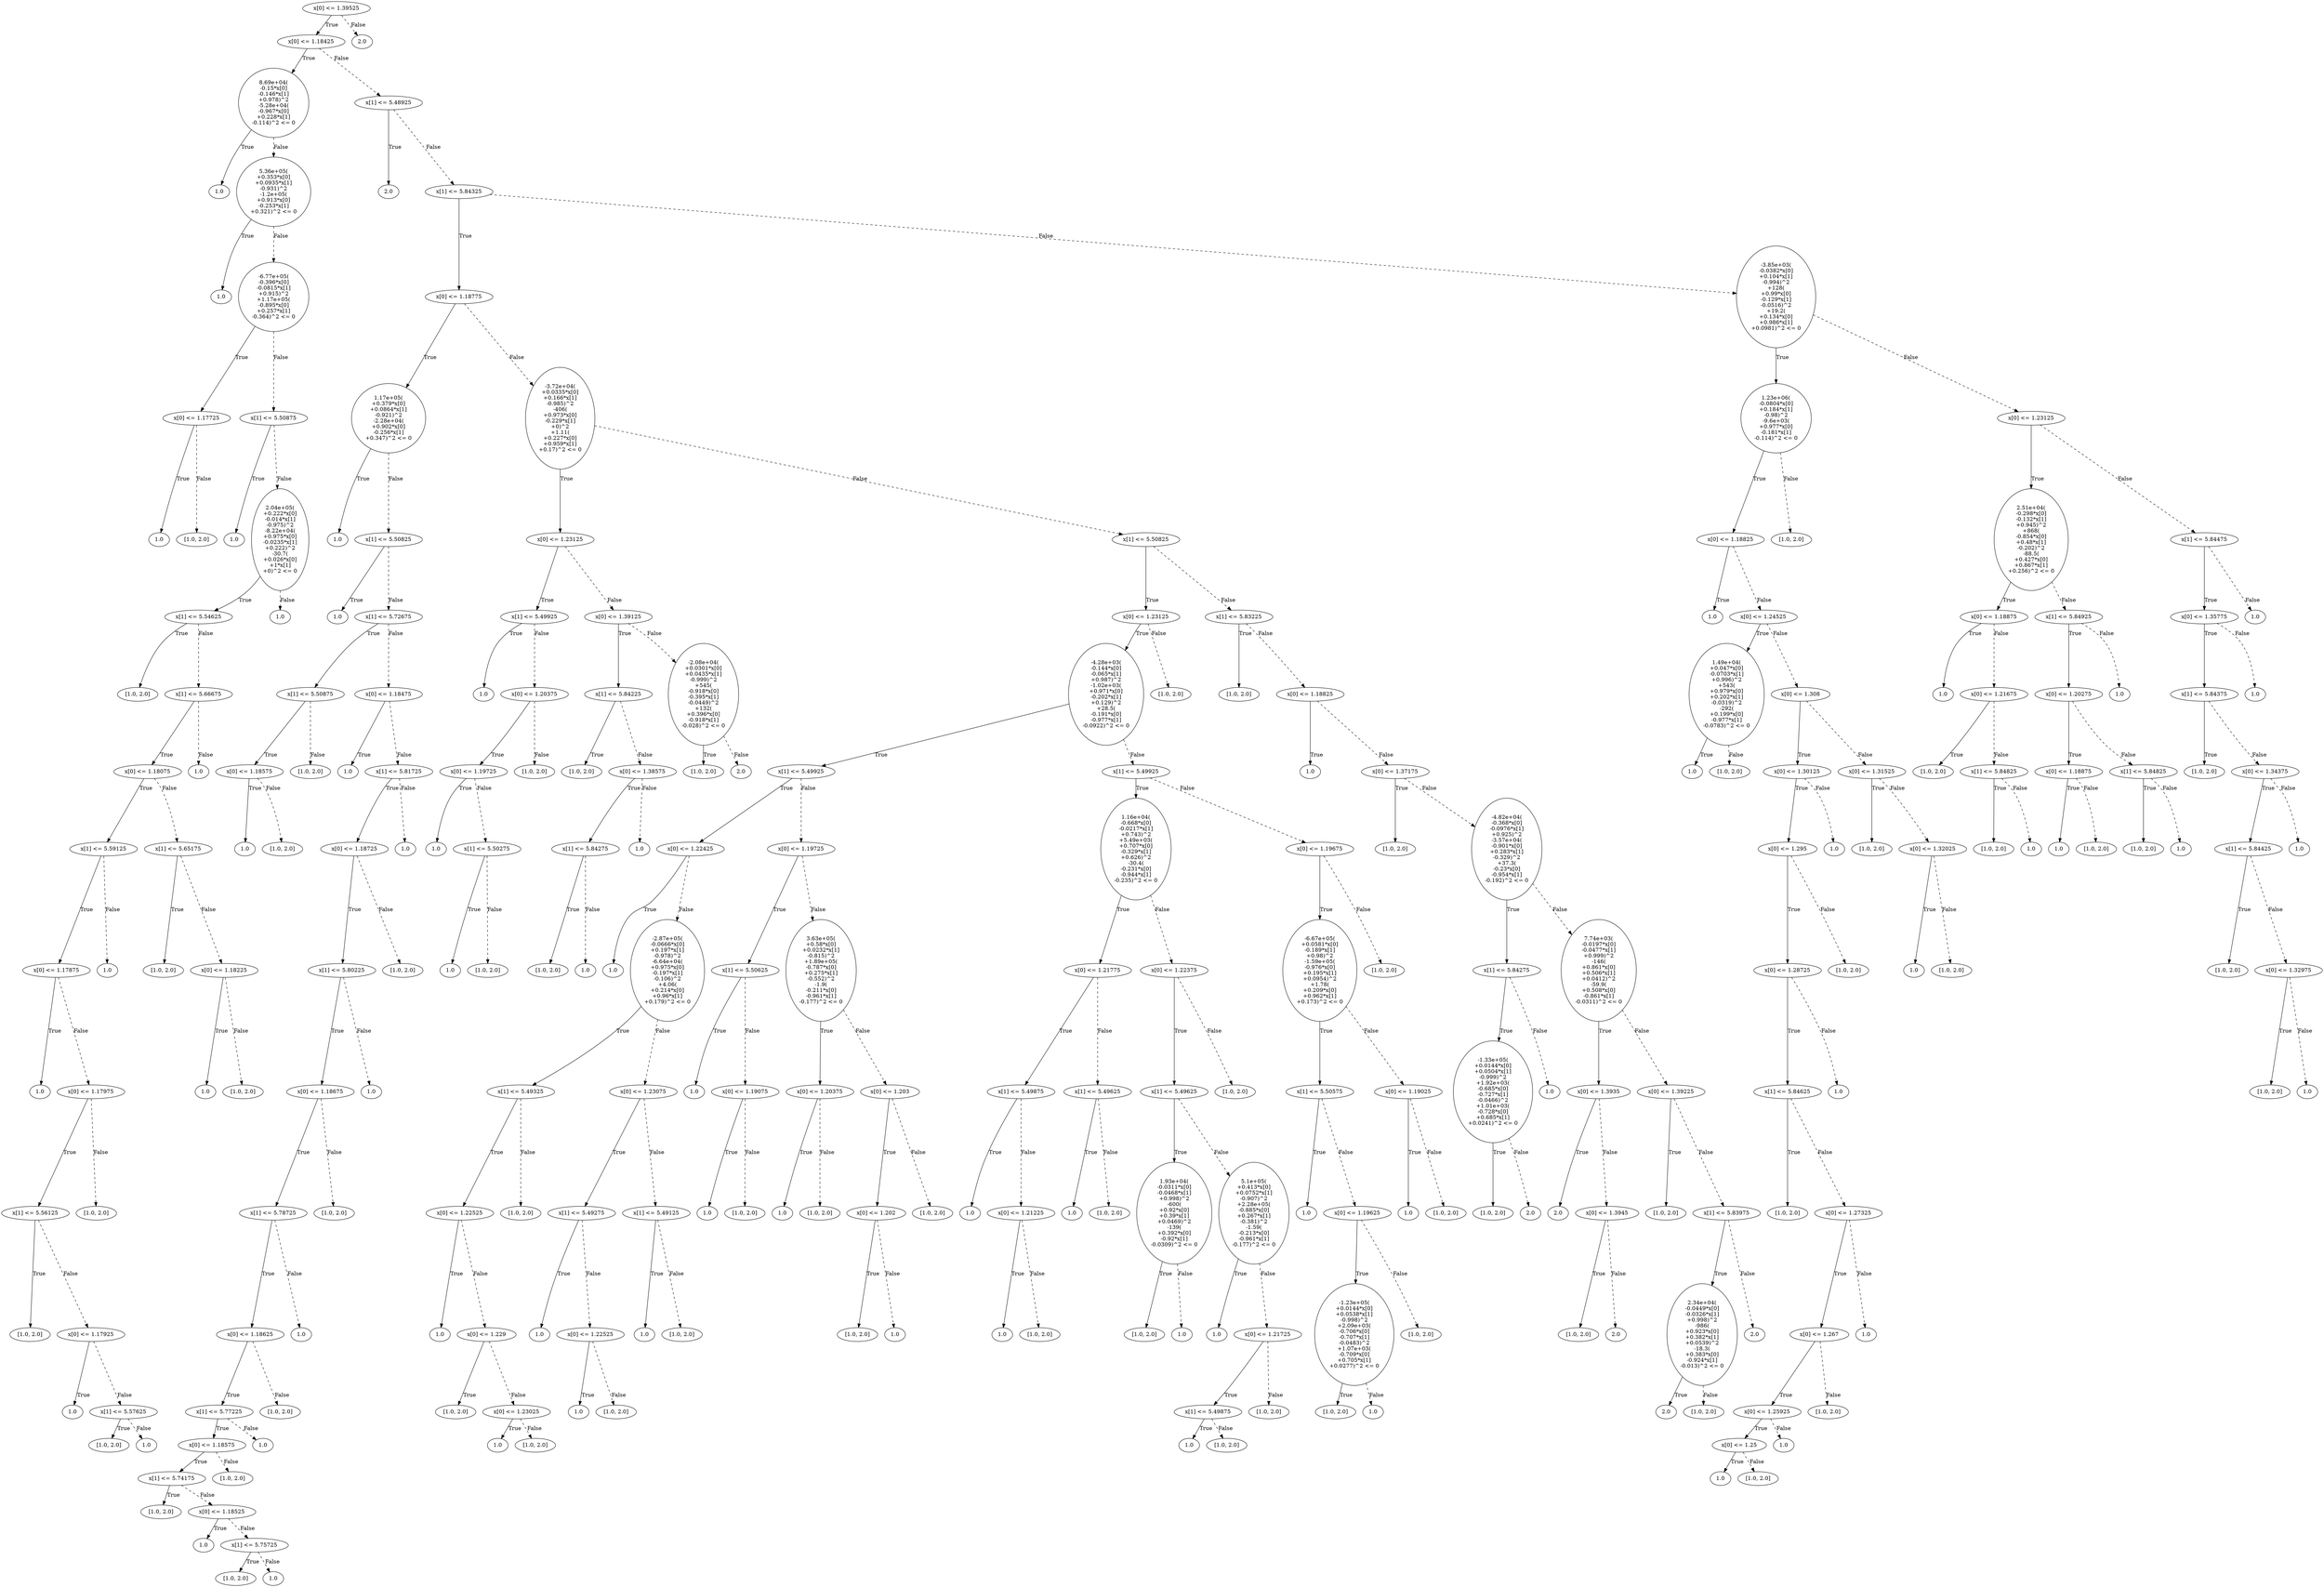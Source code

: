 digraph {
0 [label="x[0] <= 1.39525"];
1 [label="x[0] <= 1.18425"];
2 [label="8.69e+04(\n-0.15*x[0]\n-0.146*x[1]\n+0.978)^2\n-5.28e+04(\n-0.967*x[0]\n+0.228*x[1]\n-0.114)^2 <= 0"];
3 [label="1.0"];
2 -> 3 [label="True"];
4 [label="5.36e+05(\n+0.353*x[0]\n+0.0935*x[1]\n-0.931)^2\n-1.2e+05(\n+0.913*x[0]\n-0.253*x[1]\n+0.321)^2 <= 0"];
5 [label="1.0"];
4 -> 5 [label="True"];
6 [label="-6.77e+05(\n-0.396*x[0]\n-0.0815*x[1]\n+0.915)^2\n+1.17e+05(\n-0.895*x[0]\n+0.257*x[1]\n-0.364)^2 <= 0"];
7 [label="x[0] <= 1.17725"];
8 [label="1.0"];
7 -> 8 [label="True"];
9 [label="[1.0, 2.0]"];
7 -> 9 [style="dashed", label="False"];
6 -> 7 [label="True"];
10 [label="x[1] <= 5.50875"];
11 [label="1.0"];
10 -> 11 [label="True"];
12 [label="2.04e+05(\n+0.222*x[0]\n-0.014*x[1]\n-0.975)^2\n-8.22e+04(\n+0.975*x[0]\n-0.0235*x[1]\n+0.222)^2\n-30.7(\n+0.026*x[0]\n+1*x[1]\n+0)^2 <= 0"];
13 [label="x[1] <= 5.54625"];
14 [label="[1.0, 2.0]"];
13 -> 14 [label="True"];
15 [label="x[1] <= 5.66675"];
16 [label="x[0] <= 1.18075"];
17 [label="x[1] <= 5.59125"];
18 [label="x[0] <= 1.17875"];
19 [label="1.0"];
18 -> 19 [label="True"];
20 [label="x[0] <= 1.17975"];
21 [label="x[1] <= 5.56125"];
22 [label="[1.0, 2.0]"];
21 -> 22 [label="True"];
23 [label="x[0] <= 1.17925"];
24 [label="1.0"];
23 -> 24 [label="True"];
25 [label="x[1] <= 5.57625"];
26 [label="[1.0, 2.0]"];
25 -> 26 [label="True"];
27 [label="1.0"];
25 -> 27 [style="dashed", label="False"];
23 -> 25 [style="dashed", label="False"];
21 -> 23 [style="dashed", label="False"];
20 -> 21 [label="True"];
28 [label="[1.0, 2.0]"];
20 -> 28 [style="dashed", label="False"];
18 -> 20 [style="dashed", label="False"];
17 -> 18 [label="True"];
29 [label="1.0"];
17 -> 29 [style="dashed", label="False"];
16 -> 17 [label="True"];
30 [label="x[1] <= 5.65175"];
31 [label="[1.0, 2.0]"];
30 -> 31 [label="True"];
32 [label="x[0] <= 1.18225"];
33 [label="1.0"];
32 -> 33 [label="True"];
34 [label="[1.0, 2.0]"];
32 -> 34 [style="dashed", label="False"];
30 -> 32 [style="dashed", label="False"];
16 -> 30 [style="dashed", label="False"];
15 -> 16 [label="True"];
35 [label="1.0"];
15 -> 35 [style="dashed", label="False"];
13 -> 15 [style="dashed", label="False"];
12 -> 13 [label="True"];
36 [label="1.0"];
12 -> 36 [style="dashed", label="False"];
10 -> 12 [style="dashed", label="False"];
6 -> 10 [style="dashed", label="False"];
4 -> 6 [style="dashed", label="False"];
2 -> 4 [style="dashed", label="False"];
1 -> 2 [label="True"];
37 [label="x[1] <= 5.48925"];
38 [label="2.0"];
37 -> 38 [label="True"];
39 [label="x[1] <= 5.84325"];
40 [label="x[0] <= 1.18775"];
41 [label="1.17e+05(\n+0.379*x[0]\n+0.0864*x[1]\n-0.921)^2\n-2.28e+04(\n+0.902*x[0]\n-0.256*x[1]\n+0.347)^2 <= 0"];
42 [label="1.0"];
41 -> 42 [label="True"];
43 [label="x[1] <= 5.50825"];
44 [label="1.0"];
43 -> 44 [label="True"];
45 [label="x[1] <= 5.72675"];
46 [label="x[1] <= 5.50875"];
47 [label="x[0] <= 1.18575"];
48 [label="1.0"];
47 -> 48 [label="True"];
49 [label="[1.0, 2.0]"];
47 -> 49 [style="dashed", label="False"];
46 -> 47 [label="True"];
50 [label="[1.0, 2.0]"];
46 -> 50 [style="dashed", label="False"];
45 -> 46 [label="True"];
51 [label="x[0] <= 1.18475"];
52 [label="1.0"];
51 -> 52 [label="True"];
53 [label="x[1] <= 5.81725"];
54 [label="x[0] <= 1.18725"];
55 [label="x[1] <= 5.80225"];
56 [label="x[0] <= 1.18675"];
57 [label="x[1] <= 5.78725"];
58 [label="x[0] <= 1.18625"];
59 [label="x[1] <= 5.77225"];
60 [label="x[0] <= 1.18575"];
61 [label="x[1] <= 5.74175"];
62 [label="[1.0, 2.0]"];
61 -> 62 [label="True"];
63 [label="x[0] <= 1.18525"];
64 [label="1.0"];
63 -> 64 [label="True"];
65 [label="x[1] <= 5.75725"];
66 [label="[1.0, 2.0]"];
65 -> 66 [label="True"];
67 [label="1.0"];
65 -> 67 [style="dashed", label="False"];
63 -> 65 [style="dashed", label="False"];
61 -> 63 [style="dashed", label="False"];
60 -> 61 [label="True"];
68 [label="[1.0, 2.0]"];
60 -> 68 [style="dashed", label="False"];
59 -> 60 [label="True"];
69 [label="1.0"];
59 -> 69 [style="dashed", label="False"];
58 -> 59 [label="True"];
70 [label="[1.0, 2.0]"];
58 -> 70 [style="dashed", label="False"];
57 -> 58 [label="True"];
71 [label="1.0"];
57 -> 71 [style="dashed", label="False"];
56 -> 57 [label="True"];
72 [label="[1.0, 2.0]"];
56 -> 72 [style="dashed", label="False"];
55 -> 56 [label="True"];
73 [label="1.0"];
55 -> 73 [style="dashed", label="False"];
54 -> 55 [label="True"];
74 [label="[1.0, 2.0]"];
54 -> 74 [style="dashed", label="False"];
53 -> 54 [label="True"];
75 [label="1.0"];
53 -> 75 [style="dashed", label="False"];
51 -> 53 [style="dashed", label="False"];
45 -> 51 [style="dashed", label="False"];
43 -> 45 [style="dashed", label="False"];
41 -> 43 [style="dashed", label="False"];
40 -> 41 [label="True"];
76 [label="-3.72e+04(\n+0.0335*x[0]\n+0.166*x[1]\n-0.985)^2\n-406(\n+0.973*x[0]\n-0.229*x[1]\n+0)^2\n+1.11(\n+0.227*x[0]\n+0.959*x[1]\n+0.17)^2 <= 0"];
77 [label="x[0] <= 1.23125"];
78 [label="x[1] <= 5.49925"];
79 [label="1.0"];
78 -> 79 [label="True"];
80 [label="x[0] <= 1.20375"];
81 [label="x[0] <= 1.19725"];
82 [label="1.0"];
81 -> 82 [label="True"];
83 [label="x[1] <= 5.50275"];
84 [label="1.0"];
83 -> 84 [label="True"];
85 [label="[1.0, 2.0]"];
83 -> 85 [style="dashed", label="False"];
81 -> 83 [style="dashed", label="False"];
80 -> 81 [label="True"];
86 [label="[1.0, 2.0]"];
80 -> 86 [style="dashed", label="False"];
78 -> 80 [style="dashed", label="False"];
77 -> 78 [label="True"];
87 [label="x[0] <= 1.39125"];
88 [label="x[1] <= 5.84225"];
89 [label="[1.0, 2.0]"];
88 -> 89 [label="True"];
90 [label="x[0] <= 1.38575"];
91 [label="x[1] <= 5.84275"];
92 [label="[1.0, 2.0]"];
91 -> 92 [label="True"];
93 [label="1.0"];
91 -> 93 [style="dashed", label="False"];
90 -> 91 [label="True"];
94 [label="1.0"];
90 -> 94 [style="dashed", label="False"];
88 -> 90 [style="dashed", label="False"];
87 -> 88 [label="True"];
95 [label="-2.08e+04(\n+0.0301*x[0]\n+0.0435*x[1]\n-0.999)^2\n+545(\n-0.918*x[0]\n-0.395*x[1]\n-0.0449)^2\n+132(\n+0.396*x[0]\n-0.918*x[1]\n-0.028)^2 <= 0"];
96 [label="[1.0, 2.0]"];
95 -> 96 [label="True"];
97 [label="2.0"];
95 -> 97 [style="dashed", label="False"];
87 -> 95 [style="dashed", label="False"];
77 -> 87 [style="dashed", label="False"];
76 -> 77 [label="True"];
98 [label="x[1] <= 5.50825"];
99 [label="x[0] <= 1.23125"];
100 [label="-4.28e+03(\n-0.144*x[0]\n-0.065*x[1]\n+0.987)^2\n-1.02e+03(\n+0.971*x[0]\n-0.202*x[1]\n+0.129)^2\n+28.5(\n-0.191*x[0]\n-0.977*x[1]\n-0.0922)^2 <= 0"];
101 [label="x[1] <= 5.49925"];
102 [label="x[0] <= 1.22425"];
103 [label="1.0"];
102 -> 103 [label="True"];
104 [label="-2.87e+05(\n-0.0666*x[0]\n+0.197*x[1]\n-0.978)^2\n-6.64e+04(\n+0.975*x[0]\n-0.197*x[1]\n-0.106)^2\n+4.06(\n+0.214*x[0]\n+0.96*x[1]\n+0.179)^2 <= 0"];
105 [label="x[1] <= 5.49325"];
106 [label="x[0] <= 1.22525"];
107 [label="1.0"];
106 -> 107 [label="True"];
108 [label="x[0] <= 1.229"];
109 [label="[1.0, 2.0]"];
108 -> 109 [label="True"];
110 [label="x[0] <= 1.23025"];
111 [label="1.0"];
110 -> 111 [label="True"];
112 [label="[1.0, 2.0]"];
110 -> 112 [style="dashed", label="False"];
108 -> 110 [style="dashed", label="False"];
106 -> 108 [style="dashed", label="False"];
105 -> 106 [label="True"];
113 [label="[1.0, 2.0]"];
105 -> 113 [style="dashed", label="False"];
104 -> 105 [label="True"];
114 [label="x[0] <= 1.23075"];
115 [label="x[1] <= 5.49275"];
116 [label="1.0"];
115 -> 116 [label="True"];
117 [label="x[0] <= 1.22525"];
118 [label="1.0"];
117 -> 118 [label="True"];
119 [label="[1.0, 2.0]"];
117 -> 119 [style="dashed", label="False"];
115 -> 117 [style="dashed", label="False"];
114 -> 115 [label="True"];
120 [label="x[1] <= 5.49125"];
121 [label="1.0"];
120 -> 121 [label="True"];
122 [label="[1.0, 2.0]"];
120 -> 122 [style="dashed", label="False"];
114 -> 120 [style="dashed", label="False"];
104 -> 114 [style="dashed", label="False"];
102 -> 104 [style="dashed", label="False"];
101 -> 102 [label="True"];
123 [label="x[0] <= 1.19725"];
124 [label="x[1] <= 5.50625"];
125 [label="1.0"];
124 -> 125 [label="True"];
126 [label="x[0] <= 1.19075"];
127 [label="1.0"];
126 -> 127 [label="True"];
128 [label="[1.0, 2.0]"];
126 -> 128 [style="dashed", label="False"];
124 -> 126 [style="dashed", label="False"];
123 -> 124 [label="True"];
129 [label="3.63e+05(\n+0.58*x[0]\n+0.0232*x[1]\n-0.815)^2\n+1.89e+05(\n-0.787*x[0]\n+0.275*x[1]\n-0.552)^2\n-1.9(\n-0.211*x[0]\n-0.961*x[1]\n-0.177)^2 <= 0"];
130 [label="x[0] <= 1.20375"];
131 [label="1.0"];
130 -> 131 [label="True"];
132 [label="[1.0, 2.0]"];
130 -> 132 [style="dashed", label="False"];
129 -> 130 [label="True"];
133 [label="x[0] <= 1.203"];
134 [label="x[0] <= 1.202"];
135 [label="[1.0, 2.0]"];
134 -> 135 [label="True"];
136 [label="1.0"];
134 -> 136 [style="dashed", label="False"];
133 -> 134 [label="True"];
137 [label="[1.0, 2.0]"];
133 -> 137 [style="dashed", label="False"];
129 -> 133 [style="dashed", label="False"];
123 -> 129 [style="dashed", label="False"];
101 -> 123 [style="dashed", label="False"];
100 -> 101 [label="True"];
138 [label="x[1] <= 5.49925"];
139 [label="1.16e+04(\n-0.668*x[0]\n-0.0217*x[1]\n+0.743)^2\n+5.49e+03(\n+0.707*x[0]\n-0.329*x[1]\n+0.626)^2\n-30.4(\n-0.231*x[0]\n-0.944*x[1]\n-0.235)^2 <= 0"];
140 [label="x[0] <= 1.21775"];
141 [label="x[1] <= 5.49875"];
142 [label="1.0"];
141 -> 142 [label="True"];
143 [label="x[0] <= 1.21225"];
144 [label="1.0"];
143 -> 144 [label="True"];
145 [label="[1.0, 2.0]"];
143 -> 145 [style="dashed", label="False"];
141 -> 143 [style="dashed", label="False"];
140 -> 141 [label="True"];
146 [label="x[1] <= 5.49625"];
147 [label="1.0"];
146 -> 147 [label="True"];
148 [label="[1.0, 2.0]"];
146 -> 148 [style="dashed", label="False"];
140 -> 146 [style="dashed", label="False"];
139 -> 140 [label="True"];
149 [label="x[0] <= 1.22375"];
150 [label="x[1] <= 5.49625"];
151 [label="1.93e+04(\n-0.0311*x[0]\n-0.0468*x[1]\n+0.998)^2\n-600(\n+0.92*x[0]\n+0.39*x[1]\n+0.0469)^2\n-139(\n+0.392*x[0]\n-0.92*x[1]\n-0.0309)^2 <= 0"];
152 [label="[1.0, 2.0]"];
151 -> 152 [label="True"];
153 [label="1.0"];
151 -> 153 [style="dashed", label="False"];
150 -> 151 [label="True"];
154 [label="5.1e+05(\n+0.413*x[0]\n+0.0752*x[1]\n-0.907)^2\n+2.28e+05(\n-0.885*x[0]\n+0.267*x[1]\n-0.381)^2\n-1.59(\n-0.213*x[0]\n-0.961*x[1]\n-0.177)^2 <= 0"];
155 [label="1.0"];
154 -> 155 [label="True"];
156 [label="x[0] <= 1.21725"];
157 [label="x[1] <= 5.49875"];
158 [label="1.0"];
157 -> 158 [label="True"];
159 [label="[1.0, 2.0]"];
157 -> 159 [style="dashed", label="False"];
156 -> 157 [label="True"];
160 [label="[1.0, 2.0]"];
156 -> 160 [style="dashed", label="False"];
154 -> 156 [style="dashed", label="False"];
150 -> 154 [style="dashed", label="False"];
149 -> 150 [label="True"];
161 [label="[1.0, 2.0]"];
149 -> 161 [style="dashed", label="False"];
139 -> 149 [style="dashed", label="False"];
138 -> 139 [label="True"];
162 [label="x[0] <= 1.19675"];
163 [label="-6.67e+05(\n+0.0581*x[0]\n-0.189*x[1]\n+0.98)^2\n-1.59e+05(\n-0.976*x[0]\n+0.195*x[1]\n+0.0954)^2\n+1.78(\n+0.209*x[0]\n+0.962*x[1]\n+0.173)^2 <= 0"];
164 [label="x[1] <= 5.50575"];
165 [label="1.0"];
164 -> 165 [label="True"];
166 [label="x[0] <= 1.19625"];
167 [label="-1.23e+05(\n+0.0144*x[0]\n+0.0538*x[1]\n-0.998)^2\n+2.09e+03(\n-0.706*x[0]\n-0.707*x[1]\n-0.0483)^2\n+1.07e+03(\n-0.709*x[0]\n+0.705*x[1]\n+0.0277)^2 <= 0"];
168 [label="[1.0, 2.0]"];
167 -> 168 [label="True"];
169 [label="1.0"];
167 -> 169 [style="dashed", label="False"];
166 -> 167 [label="True"];
170 [label="[1.0, 2.0]"];
166 -> 170 [style="dashed", label="False"];
164 -> 166 [style="dashed", label="False"];
163 -> 164 [label="True"];
171 [label="x[0] <= 1.19025"];
172 [label="1.0"];
171 -> 172 [label="True"];
173 [label="[1.0, 2.0]"];
171 -> 173 [style="dashed", label="False"];
163 -> 171 [style="dashed", label="False"];
162 -> 163 [label="True"];
174 [label="[1.0, 2.0]"];
162 -> 174 [style="dashed", label="False"];
138 -> 162 [style="dashed", label="False"];
100 -> 138 [style="dashed", label="False"];
99 -> 100 [label="True"];
175 [label="[1.0, 2.0]"];
99 -> 175 [style="dashed", label="False"];
98 -> 99 [label="True"];
176 [label="x[1] <= 5.83225"];
177 [label="[1.0, 2.0]"];
176 -> 177 [label="True"];
178 [label="x[0] <= 1.18825"];
179 [label="1.0"];
178 -> 179 [label="True"];
180 [label="x[0] <= 1.37175"];
181 [label="[1.0, 2.0]"];
180 -> 181 [label="True"];
182 [label="-4.82e+04(\n-0.368*x[0]\n-0.0976*x[1]\n+0.925)^2\n-3.57e+04(\n-0.901*x[0]\n+0.283*x[1]\n-0.329)^2\n+37.3(\n-0.23*x[0]\n-0.954*x[1]\n-0.192)^2 <= 0"];
183 [label="x[1] <= 5.84275"];
184 [label="-1.33e+05(\n+0.0144*x[0]\n+0.0504*x[1]\n-0.999)^2\n+1.92e+03(\n-0.685*x[0]\n-0.727*x[1]\n-0.0466)^2\n+1.01e+03(\n-0.728*x[0]\n+0.685*x[1]\n+0.0241)^2 <= 0"];
185 [label="[1.0, 2.0]"];
184 -> 185 [label="True"];
186 [label="2.0"];
184 -> 186 [style="dashed", label="False"];
183 -> 184 [label="True"];
187 [label="1.0"];
183 -> 187 [style="dashed", label="False"];
182 -> 183 [label="True"];
188 [label="7.74e+03(\n-0.0197*x[0]\n-0.0477*x[1]\n+0.999)^2\n-146(\n+0.861*x[0]\n+0.506*x[1]\n+0.0412)^2\n-59.9(\n+0.508*x[0]\n-0.861*x[1]\n-0.0311)^2 <= 0"];
189 [label="x[0] <= 1.3935"];
190 [label="2.0"];
189 -> 190 [label="True"];
191 [label="x[0] <= 1.3945"];
192 [label="[1.0, 2.0]"];
191 -> 192 [label="True"];
193 [label="2.0"];
191 -> 193 [style="dashed", label="False"];
189 -> 191 [style="dashed", label="False"];
188 -> 189 [label="True"];
194 [label="x[0] <= 1.39225"];
195 [label="[1.0, 2.0]"];
194 -> 195 [label="True"];
196 [label="x[1] <= 5.83975"];
197 [label="2.34e+04(\n-0.0449*x[0]\n-0.0326*x[1]\n+0.998)^2\n-986(\n+0.923*x[0]\n+0.382*x[1]\n+0.0539)^2\n-18.3(\n+0.383*x[0]\n-0.924*x[1]\n-0.013)^2 <= 0"];
198 [label="2.0"];
197 -> 198 [label="True"];
199 [label="[1.0, 2.0]"];
197 -> 199 [style="dashed", label="False"];
196 -> 197 [label="True"];
200 [label="2.0"];
196 -> 200 [style="dashed", label="False"];
194 -> 196 [style="dashed", label="False"];
188 -> 194 [style="dashed", label="False"];
182 -> 188 [style="dashed", label="False"];
180 -> 182 [style="dashed", label="False"];
178 -> 180 [style="dashed", label="False"];
176 -> 178 [style="dashed", label="False"];
98 -> 176 [style="dashed", label="False"];
76 -> 98 [style="dashed", label="False"];
40 -> 76 [style="dashed", label="False"];
39 -> 40 [label="True"];
201 [label="-3.85e+03(\n-0.0382*x[0]\n+0.104*x[1]\n-0.994)^2\n+128(\n+0.99*x[0]\n-0.129*x[1]\n-0.0516)^2\n+19.2(\n+0.134*x[0]\n+0.986*x[1]\n+0.0981)^2 <= 0"];
202 [label="1.23e+06(\n-0.0804*x[0]\n+0.184*x[1]\n-0.98)^2\n-9.6e+03(\n+0.977*x[0]\n-0.181*x[1]\n-0.114)^2 <= 0"];
203 [label="x[0] <= 1.18825"];
204 [label="1.0"];
203 -> 204 [label="True"];
205 [label="x[0] <= 1.24525"];
206 [label="1.49e+04(\n+0.047*x[0]\n-0.0703*x[1]\n+0.996)^2\n+543(\n+0.979*x[0]\n+0.202*x[1]\n-0.0319)^2\n-292(\n+0.199*x[0]\n-0.977*x[1]\n-0.0783)^2 <= 0"];
207 [label="1.0"];
206 -> 207 [label="True"];
208 [label="[1.0, 2.0]"];
206 -> 208 [style="dashed", label="False"];
205 -> 206 [label="True"];
209 [label="x[0] <= 1.308"];
210 [label="x[0] <= 1.30125"];
211 [label="x[0] <= 1.295"];
212 [label="x[0] <= 1.28725"];
213 [label="x[1] <= 5.84625"];
214 [label="[1.0, 2.0]"];
213 -> 214 [label="True"];
215 [label="x[0] <= 1.27325"];
216 [label="x[0] <= 1.267"];
217 [label="x[0] <= 1.25925"];
218 [label="x[0] <= 1.25"];
219 [label="1.0"];
218 -> 219 [label="True"];
220 [label="[1.0, 2.0]"];
218 -> 220 [style="dashed", label="False"];
217 -> 218 [label="True"];
221 [label="1.0"];
217 -> 221 [style="dashed", label="False"];
216 -> 217 [label="True"];
222 [label="[1.0, 2.0]"];
216 -> 222 [style="dashed", label="False"];
215 -> 216 [label="True"];
223 [label="1.0"];
215 -> 223 [style="dashed", label="False"];
213 -> 215 [style="dashed", label="False"];
212 -> 213 [label="True"];
224 [label="1.0"];
212 -> 224 [style="dashed", label="False"];
211 -> 212 [label="True"];
225 [label="[1.0, 2.0]"];
211 -> 225 [style="dashed", label="False"];
210 -> 211 [label="True"];
226 [label="1.0"];
210 -> 226 [style="dashed", label="False"];
209 -> 210 [label="True"];
227 [label="x[0] <= 1.31525"];
228 [label="[1.0, 2.0]"];
227 -> 228 [label="True"];
229 [label="x[0] <= 1.32025"];
230 [label="1.0"];
229 -> 230 [label="True"];
231 [label="[1.0, 2.0]"];
229 -> 231 [style="dashed", label="False"];
227 -> 229 [style="dashed", label="False"];
209 -> 227 [style="dashed", label="False"];
205 -> 209 [style="dashed", label="False"];
203 -> 205 [style="dashed", label="False"];
202 -> 203 [label="True"];
232 [label="[1.0, 2.0]"];
202 -> 232 [style="dashed", label="False"];
201 -> 202 [label="True"];
233 [label="x[0] <= 1.23125"];
234 [label="2.51e+04(\n-0.298*x[0]\n-0.132*x[1]\n+0.945)^2\n+868(\n-0.854*x[0]\n+0.48*x[1]\n-0.202)^2\n-88.5(\n+0.427*x[0]\n+0.867*x[1]\n+0.256)^2 <= 0"];
235 [label="x[0] <= 1.18875"];
236 [label="1.0"];
235 -> 236 [label="True"];
237 [label="x[0] <= 1.21675"];
238 [label="[1.0, 2.0]"];
237 -> 238 [label="True"];
239 [label="x[1] <= 5.84825"];
240 [label="[1.0, 2.0]"];
239 -> 240 [label="True"];
241 [label="1.0"];
239 -> 241 [style="dashed", label="False"];
237 -> 239 [style="dashed", label="False"];
235 -> 237 [style="dashed", label="False"];
234 -> 235 [label="True"];
242 [label="x[1] <= 5.84925"];
243 [label="x[0] <= 1.20275"];
244 [label="x[0] <= 1.18875"];
245 [label="1.0"];
244 -> 245 [label="True"];
246 [label="[1.0, 2.0]"];
244 -> 246 [style="dashed", label="False"];
243 -> 244 [label="True"];
247 [label="x[1] <= 5.84825"];
248 [label="[1.0, 2.0]"];
247 -> 248 [label="True"];
249 [label="1.0"];
247 -> 249 [style="dashed", label="False"];
243 -> 247 [style="dashed", label="False"];
242 -> 243 [label="True"];
250 [label="1.0"];
242 -> 250 [style="dashed", label="False"];
234 -> 242 [style="dashed", label="False"];
233 -> 234 [label="True"];
251 [label="x[1] <= 5.84475"];
252 [label="x[0] <= 1.35775"];
253 [label="x[1] <= 5.84375"];
254 [label="[1.0, 2.0]"];
253 -> 254 [label="True"];
255 [label="x[0] <= 1.34375"];
256 [label="x[1] <= 5.84425"];
257 [label="[1.0, 2.0]"];
256 -> 257 [label="True"];
258 [label="x[0] <= 1.32975"];
259 [label="[1.0, 2.0]"];
258 -> 259 [label="True"];
260 [label="1.0"];
258 -> 260 [style="dashed", label="False"];
256 -> 258 [style="dashed", label="False"];
255 -> 256 [label="True"];
261 [label="1.0"];
255 -> 261 [style="dashed", label="False"];
253 -> 255 [style="dashed", label="False"];
252 -> 253 [label="True"];
262 [label="1.0"];
252 -> 262 [style="dashed", label="False"];
251 -> 252 [label="True"];
263 [label="1.0"];
251 -> 263 [style="dashed", label="False"];
233 -> 251 [style="dashed", label="False"];
201 -> 233 [style="dashed", label="False"];
39 -> 201 [style="dashed", label="False"];
37 -> 39 [style="dashed", label="False"];
1 -> 37 [style="dashed", label="False"];
0 -> 1 [label="True"];
264 [label="2.0"];
0 -> 264 [style="dashed", label="False"];

}